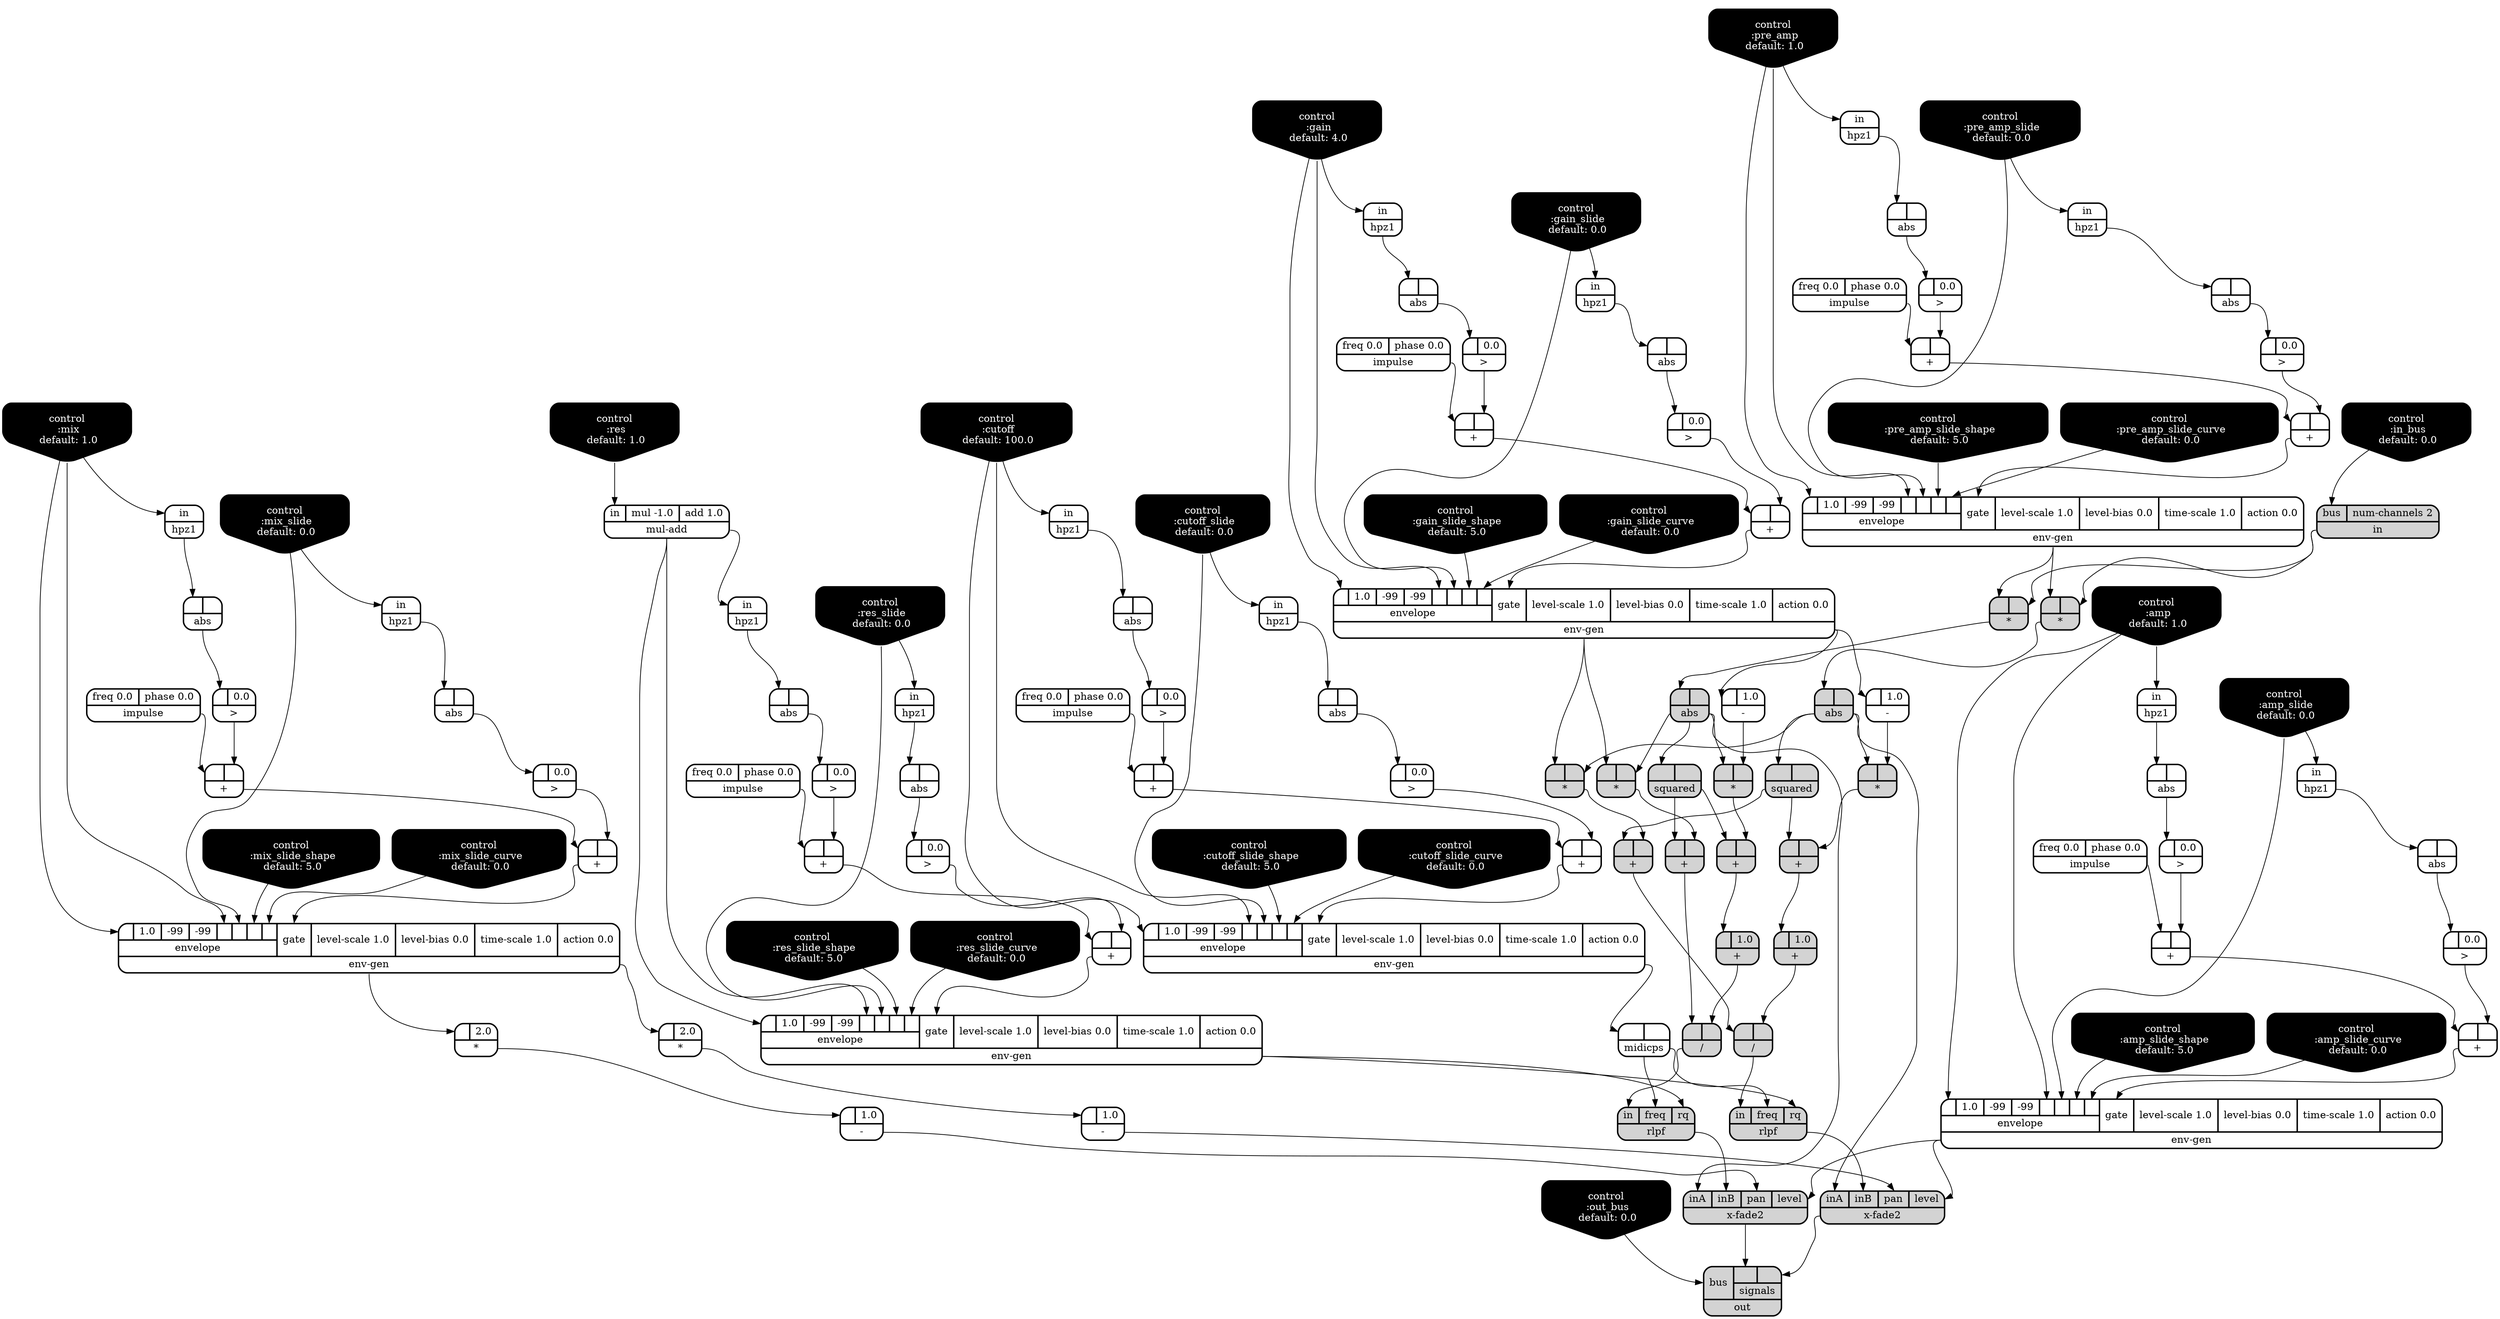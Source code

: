 digraph synthdef {
58 [label = "{{ <a> |<b> } |<__UG_NAME__>* }" style="filled, bold, rounded"  shape=record rankdir=LR];
62 [label = "{{ <a> |<b> } |<__UG_NAME__>* }" style="filled, bold, rounded"  shape=record rankdir=LR];
65 [label = "{{ <a> |<b> } |<__UG_NAME__>* }" style="filled, bold, rounded"  shape=record rankdir=LR];
67 [label = "{{ <a> |<b> } |<__UG_NAME__>* }" style="filled, bold, rounded"  shape=record rankdir=LR];
76 [label = "{{ <a> |<b> 2.0} |<__UG_NAME__>* }" style="bold, rounded" shape=record rankdir=LR];
84 [label = "{{ <a> |<b> } |<__UG_NAME__>* }" style="filled, bold, rounded"  shape=record rankdir=LR];
86 [label = "{{ <a> |<b> } |<__UG_NAME__>* }" style="filled, bold, rounded"  shape=record rankdir=LR];
110 [label = "{{ <a> |<b> 2.0} |<__UG_NAME__>* }" style="bold, rounded" shape=record rankdir=LR];
30 [label = "{{ <a> |<b> } |<__UG_NAME__>+ }" style="bold, rounded" shape=record rankdir=LR];
34 [label = "{{ <a> |<b> } |<__UG_NAME__>+ }" style="bold, rounded" shape=record rankdir=LR];
42 [label = "{{ <a> |<b> } |<__UG_NAME__>+ }" style="bold, rounded" shape=record rankdir=LR];
46 [label = "{{ <a> |<b> } |<__UG_NAME__>+ }" style="bold, rounded" shape=record rankdir=LR];
56 [label = "{{ <a> |<b> } |<__UG_NAME__>+ }" style="bold, rounded" shape=record rankdir=LR];
63 [label = "{{ <a> |<b> } |<__UG_NAME__>+ }" style="filled, bold, rounded"  shape=record rankdir=LR];
64 [label = "{{ <a> |<b> 1.0} |<__UG_NAME__>+ }" style="filled, bold, rounded"  shape=record rankdir=LR];
72 [label = "{{ <a> |<b> } |<__UG_NAME__>+ }" style="bold, rounded" shape=record rankdir=LR];
74 [label = "{{ <a> |<b> } |<__UG_NAME__>+ }" style="bold, rounded" shape=record rankdir=LR];
81 [label = "{{ <a> |<b> } |<__UG_NAME__>+ }" style="bold, rounded" shape=record rankdir=LR];
85 [label = "{{ <a> |<b> } |<__UG_NAME__>+ }" style="filled, bold, rounded"  shape=record rankdir=LR];
87 [label = "{{ <a> |<b> } |<__UG_NAME__>+ }" style="filled, bold, rounded"  shape=record rankdir=LR];
92 [label = "{{ <a> |<b> } |<__UG_NAME__>+ }" style="bold, rounded" shape=record rankdir=LR];
95 [label = "{{ <a> |<b> } |<__UG_NAME__>+ }" style="bold, rounded" shape=record rankdir=LR];
103 [label = "{{ <a> |<b> } |<__UG_NAME__>+ }" style="bold, rounded" shape=record rankdir=LR];
107 [label = "{{ <a> |<b> } |<__UG_NAME__>+ }" style="bold, rounded" shape=record rankdir=LR];
111 [label = "{{ <a> |<b> } |<__UG_NAME__>+ }" style="filled, bold, rounded"  shape=record rankdir=LR];
112 [label = "{{ <a> |<b> 1.0} |<__UG_NAME__>+ }" style="filled, bold, rounded"  shape=record rankdir=LR];
61 [label = "{{ <a> |<b> 1.0} |<__UG_NAME__>- }" style="bold, rounded" shape=record rankdir=LR];
83 [label = "{{ <a> |<b> 1.0} |<__UG_NAME__>- }" style="bold, rounded" shape=record rankdir=LR];
98 [label = "{{ <a> |<b> 1.0} |<__UG_NAME__>- }" style="bold, rounded" shape=record rankdir=LR];
114 [label = "{{ <a> |<b> 1.0} |<__UG_NAME__>- }" style="bold, rounded" shape=record rankdir=LR];
88 [label = "{{ <a> |<b> } |<__UG_NAME__>/ }" style="filled, bold, rounded"  shape=record rankdir=LR];
113 [label = "{{ <a> |<b> } |<__UG_NAME__>/ }" style="filled, bold, rounded"  shape=record rankdir=LR];
29 [label = "{{ <a> |<b> 0.0} |<__UG_NAME__>\> }" style="bold, rounded" shape=record rankdir=LR];
33 [label = "{{ <a> |<b> 0.0} |<__UG_NAME__>\> }" style="bold, rounded" shape=record rankdir=LR];
41 [label = "{{ <a> |<b> 0.0} |<__UG_NAME__>\> }" style="bold, rounded" shape=record rankdir=LR];
45 [label = "{{ <a> |<b> 0.0} |<__UG_NAME__>\> }" style="bold, rounded" shape=record rankdir=LR];
50 [label = "{{ <a> |<b> 0.0} |<__UG_NAME__>\> }" style="bold, rounded" shape=record rankdir=LR];
55 [label = "{{ <a> |<b> 0.0} |<__UG_NAME__>\> }" style="bold, rounded" shape=record rankdir=LR];
71 [label = "{{ <a> |<b> 0.0} |<__UG_NAME__>\> }" style="bold, rounded" shape=record rankdir=LR];
73 [label = "{{ <a> |<b> 0.0} |<__UG_NAME__>\> }" style="bold, rounded" shape=record rankdir=LR];
80 [label = "{{ <a> |<b> 0.0} |<__UG_NAME__>\> }" style="bold, rounded" shape=record rankdir=LR];
91 [label = "{{ <a> |<b> 0.0} |<__UG_NAME__>\> }" style="bold, rounded" shape=record rankdir=LR];
102 [label = "{{ <a> |<b> 0.0} |<__UG_NAME__>\> }" style="bold, rounded" shape=record rankdir=LR];
106 [label = "{{ <a> |<b> 0.0} |<__UG_NAME__>\> }" style="bold, rounded" shape=record rankdir=LR];
28 [label = "{{ <a> |<b> } |<__UG_NAME__>abs }" style="bold, rounded" shape=record rankdir=LR];
32 [label = "{{ <a> |<b> } |<__UG_NAME__>abs }" style="bold, rounded" shape=record rankdir=LR];
37 [label = "{{ <a> |<b> } |<__UG_NAME__>abs }" style="bold, rounded" shape=record rankdir=LR];
40 [label = "{{ <a> |<b> } |<__UG_NAME__>abs }" style="bold, rounded" shape=record rankdir=LR];
44 [label = "{{ <a> |<b> } |<__UG_NAME__>abs }" style="bold, rounded" shape=record rankdir=LR];
49 [label = "{{ <a> |<b> } |<__UG_NAME__>abs }" style="bold, rounded" shape=record rankdir=LR];
54 [label = "{{ <a> |<b> } |<__UG_NAME__>abs }" style="bold, rounded" shape=record rankdir=LR];
59 [label = "{{ <a> |<b> } |<__UG_NAME__>abs }" style="filled, bold, rounded"  shape=record rankdir=LR];
66 [label = "{{ <a> |<b> } |<__UG_NAME__>abs }" style="filled, bold, rounded"  shape=record rankdir=LR];
70 [label = "{{ <a> |<b> } |<__UG_NAME__>abs }" style="bold, rounded" shape=record rankdir=LR];
79 [label = "{{ <a> |<b> } |<__UG_NAME__>abs }" style="bold, rounded" shape=record rankdir=LR];
90 [label = "{{ <a> |<b> } |<__UG_NAME__>abs }" style="bold, rounded" shape=record rankdir=LR];
101 [label = "{{ <a> |<b> } |<__UG_NAME__>abs }" style="bold, rounded" shape=record rankdir=LR];
105 [label = "{{ <a> |<b> } |<__UG_NAME__>abs }" style="bold, rounded" shape=record rankdir=LR];
0 [label = "control
 :amp
 default: 1.0" shape=invhouse style="rounded, filled, bold" fillcolor=black fontcolor=white ]; 
1 [label = "control
 :amp_slide
 default: 0.0" shape=invhouse style="rounded, filled, bold" fillcolor=black fontcolor=white ]; 
2 [label = "control
 :amp_slide_shape
 default: 5.0" shape=invhouse style="rounded, filled, bold" fillcolor=black fontcolor=white ]; 
3 [label = "control
 :amp_slide_curve
 default: 0.0" shape=invhouse style="rounded, filled, bold" fillcolor=black fontcolor=white ]; 
4 [label = "control
 :mix
 default: 1.0" shape=invhouse style="rounded, filled, bold" fillcolor=black fontcolor=white ]; 
5 [label = "control
 :mix_slide
 default: 0.0" shape=invhouse style="rounded, filled, bold" fillcolor=black fontcolor=white ]; 
6 [label = "control
 :mix_slide_shape
 default: 5.0" shape=invhouse style="rounded, filled, bold" fillcolor=black fontcolor=white ]; 
7 [label = "control
 :mix_slide_curve
 default: 0.0" shape=invhouse style="rounded, filled, bold" fillcolor=black fontcolor=white ]; 
8 [label = "control
 :pre_amp
 default: 1.0" shape=invhouse style="rounded, filled, bold" fillcolor=black fontcolor=white ]; 
9 [label = "control
 :pre_amp_slide
 default: 0.0" shape=invhouse style="rounded, filled, bold" fillcolor=black fontcolor=white ]; 
10 [label = "control
 :pre_amp_slide_shape
 default: 5.0" shape=invhouse style="rounded, filled, bold" fillcolor=black fontcolor=white ]; 
11 [label = "control
 :pre_amp_slide_curve
 default: 0.0" shape=invhouse style="rounded, filled, bold" fillcolor=black fontcolor=white ]; 
12 [label = "control
 :gain
 default: 4.0" shape=invhouse style="rounded, filled, bold" fillcolor=black fontcolor=white ]; 
13 [label = "control
 :gain_slide
 default: 0.0" shape=invhouse style="rounded, filled, bold" fillcolor=black fontcolor=white ]; 
14 [label = "control
 :gain_slide_shape
 default: 5.0" shape=invhouse style="rounded, filled, bold" fillcolor=black fontcolor=white ]; 
15 [label = "control
 :gain_slide_curve
 default: 0.0" shape=invhouse style="rounded, filled, bold" fillcolor=black fontcolor=white ]; 
16 [label = "control
 :cutoff
 default: 100.0" shape=invhouse style="rounded, filled, bold" fillcolor=black fontcolor=white ]; 
17 [label = "control
 :cutoff_slide
 default: 0.0" shape=invhouse style="rounded, filled, bold" fillcolor=black fontcolor=white ]; 
18 [label = "control
 :cutoff_slide_shape
 default: 5.0" shape=invhouse style="rounded, filled, bold" fillcolor=black fontcolor=white ]; 
19 [label = "control
 :cutoff_slide_curve
 default: 0.0" shape=invhouse style="rounded, filled, bold" fillcolor=black fontcolor=white ]; 
20 [label = "control
 :res
 default: 1.0" shape=invhouse style="rounded, filled, bold" fillcolor=black fontcolor=white ]; 
21 [label = "control
 :res_slide
 default: 0.0" shape=invhouse style="rounded, filled, bold" fillcolor=black fontcolor=white ]; 
22 [label = "control
 :res_slide_shape
 default: 5.0" shape=invhouse style="rounded, filled, bold" fillcolor=black fontcolor=white ]; 
23 [label = "control
 :res_slide_curve
 default: 0.0" shape=invhouse style="rounded, filled, bold" fillcolor=black fontcolor=white ]; 
24 [label = "control
 :in_bus
 default: 0.0" shape=invhouse style="rounded, filled, bold" fillcolor=black fontcolor=white ]; 
25 [label = "control
 :out_bus
 default: 0.0" shape=invhouse style="rounded, filled, bold" fillcolor=black fontcolor=white ]; 
35 [label = "{{ {{<envelope___control___0>|1.0|-99|-99|<envelope___control___4>|<envelope___control___5>|<envelope___control___6>|<envelope___control___7>}|envelope}|<gate> gate|<level____scale> level-scale 1.0|<level____bias> level-bias 0.0|<time____scale> time-scale 1.0|<action> action 0.0} |<__UG_NAME__>env-gen }" style="bold, rounded" shape=record rankdir=LR];
47 [label = "{{ {{<envelope___control___0>|1.0|-99|-99|<envelope___control___4>|<envelope___control___5>|<envelope___control___6>|<envelope___control___7>}|envelope}|<gate> gate|<level____scale> level-scale 1.0|<level____bias> level-bias 0.0|<time____scale> time-scale 1.0|<action> action 0.0} |<__UG_NAME__>env-gen }" style="bold, rounded" shape=record rankdir=LR];
75 [label = "{{ {{<envelope___control___0>|1.0|-99|-99|<envelope___control___4>|<envelope___control___5>|<envelope___control___6>|<envelope___control___7>}|envelope}|<gate> gate|<level____scale> level-scale 1.0|<level____bias> level-bias 0.0|<time____scale> time-scale 1.0|<action> action 0.0} |<__UG_NAME__>env-gen }" style="bold, rounded" shape=record rankdir=LR];
93 [label = "{{ {{<envelope___control___0>|1.0|-99|-99|<envelope___control___4>|<envelope___control___5>|<envelope___control___6>|<envelope___control___7>}|envelope}|<gate> gate|<level____scale> level-scale 1.0|<level____bias> level-bias 0.0|<time____scale> time-scale 1.0|<action> action 0.0} |<__UG_NAME__>env-gen }" style="bold, rounded" shape=record rankdir=LR];
96 [label = "{{ {{<envelope___mul____add___0>|1.0|-99|-99|<envelope___mul____add___4>|<envelope___control___5>|<envelope___control___6>|<envelope___control___7>}|envelope}|<gate> gate|<level____scale> level-scale 1.0|<level____bias> level-bias 0.0|<time____scale> time-scale 1.0|<action> action 0.0} |<__UG_NAME__>env-gen }" style="bold, rounded" shape=record rankdir=LR];
108 [label = "{{ {{<envelope___control___0>|1.0|-99|-99|<envelope___control___4>|<envelope___control___5>|<envelope___control___6>|<envelope___control___7>}|envelope}|<gate> gate|<level____scale> level-scale 1.0|<level____bias> level-bias 0.0|<time____scale> time-scale 1.0|<action> action 0.0} |<__UG_NAME__>env-gen }" style="bold, rounded" shape=record rankdir=LR];
26 [label = "{{ <in> in} |<__UG_NAME__>hpz1 }" style="bold, rounded" shape=record rankdir=LR];
31 [label = "{{ <in> in} |<__UG_NAME__>hpz1 }" style="bold, rounded" shape=record rankdir=LR];
36 [label = "{{ <in> in} |<__UG_NAME__>hpz1 }" style="bold, rounded" shape=record rankdir=LR];
39 [label = "{{ <in> in} |<__UG_NAME__>hpz1 }" style="bold, rounded" shape=record rankdir=LR];
43 [label = "{{ <in> in} |<__UG_NAME__>hpz1 }" style="bold, rounded" shape=record rankdir=LR];
48 [label = "{{ <in> in} |<__UG_NAME__>hpz1 }" style="bold, rounded" shape=record rankdir=LR];
53 [label = "{{ <in> in} |<__UG_NAME__>hpz1 }" style="bold, rounded" shape=record rankdir=LR];
69 [label = "{{ <in> in} |<__UG_NAME__>hpz1 }" style="bold, rounded" shape=record rankdir=LR];
78 [label = "{{ <in> in} |<__UG_NAME__>hpz1 }" style="bold, rounded" shape=record rankdir=LR];
89 [label = "{{ <in> in} |<__UG_NAME__>hpz1 }" style="bold, rounded" shape=record rankdir=LR];
100 [label = "{{ <in> in} |<__UG_NAME__>hpz1 }" style="bold, rounded" shape=record rankdir=LR];
104 [label = "{{ <in> in} |<__UG_NAME__>hpz1 }" style="bold, rounded" shape=record rankdir=LR];
27 [label = "{{ <freq> freq 0.0|<phase> phase 0.0} |<__UG_NAME__>impulse }" style="bold, rounded" shape=record rankdir=LR];
38 [label = "{{ <freq> freq 0.0|<phase> phase 0.0} |<__UG_NAME__>impulse }" style="bold, rounded" shape=record rankdir=LR];
52 [label = "{{ <freq> freq 0.0|<phase> phase 0.0} |<__UG_NAME__>impulse }" style="bold, rounded" shape=record rankdir=LR];
68 [label = "{{ <freq> freq 0.0|<phase> phase 0.0} |<__UG_NAME__>impulse }" style="bold, rounded" shape=record rankdir=LR];
77 [label = "{{ <freq> freq 0.0|<phase> phase 0.0} |<__UG_NAME__>impulse }" style="bold, rounded" shape=record rankdir=LR];
99 [label = "{{ <freq> freq 0.0|<phase> phase 0.0} |<__UG_NAME__>impulse }" style="bold, rounded" shape=record rankdir=LR];
57 [label = "{{ <bus> bus|<num____channels> num-channels 2} |<__UG_NAME__>in }" style="filled, bold, rounded"  shape=record rankdir=LR];
94 [label = "{{ <a> |<b> } |<__UG_NAME__>midicps }" style="bold, rounded" shape=record rankdir=LR];
51 [label = "{{ <in> in|<mul> mul -1.0|<add> add 1.0} |<__UG_NAME__>mul-add }" style="bold, rounded" shape=record rankdir=LR];
117 [label = "{{ <bus> bus|{{<signals___x____fade2___0>|<signals___x____fade2___1>}|signals}} |<__UG_NAME__>out }" style="filled, bold, rounded"  shape=record rankdir=LR];
97 [label = "{{ <in> in|<freq> freq|<rq> rq} |<__UG_NAME__>rlpf }" style="filled, bold, rounded"  shape=record rankdir=LR];
115 [label = "{{ <in> in|<freq> freq|<rq> rq} |<__UG_NAME__>rlpf }" style="filled, bold, rounded"  shape=record rankdir=LR];
60 [label = "{{ <a> |<b> } |<__UG_NAME__>squared }" style="filled, bold, rounded"  shape=record rankdir=LR];
82 [label = "{{ <a> |<b> } |<__UG_NAME__>squared }" style="filled, bold, rounded"  shape=record rankdir=LR];
109 [label = "{{ <ina> inA|<inb> inB|<pan> pan|<level> level} |<__UG_NAME__>x-fade2 }" style="filled, bold, rounded"  shape=record rankdir=LR];
116 [label = "{{ <ina> inA|<inb> inB|<pan> pan|<level> level} |<__UG_NAME__>x-fade2 }" style="filled, bold, rounded"  shape=record rankdir=LR];

57:__UG_NAME__ -> 58:b ;
47:__UG_NAME__ -> 58:a ;
61:__UG_NAME__ -> 62:b ;
59:__UG_NAME__ -> 62:a ;
57:__UG_NAME__ -> 65:b ;
47:__UG_NAME__ -> 65:a ;
66:__UG_NAME__ -> 67:b ;
35:__UG_NAME__ -> 67:a ;
75:__UG_NAME__ -> 76:a ;
83:__UG_NAME__ -> 84:b ;
66:__UG_NAME__ -> 84:a ;
59:__UG_NAME__ -> 86:b ;
35:__UG_NAME__ -> 86:a ;
75:__UG_NAME__ -> 110:a ;
29:__UG_NAME__ -> 30:b ;
27:__UG_NAME__ -> 30:a ;
33:__UG_NAME__ -> 34:b ;
30:__UG_NAME__ -> 34:a ;
41:__UG_NAME__ -> 42:b ;
38:__UG_NAME__ -> 42:a ;
45:__UG_NAME__ -> 46:b ;
42:__UG_NAME__ -> 46:a ;
55:__UG_NAME__ -> 56:b ;
52:__UG_NAME__ -> 56:a ;
62:__UG_NAME__ -> 63:b ;
60:__UG_NAME__ -> 63:a ;
63:__UG_NAME__ -> 64:a ;
71:__UG_NAME__ -> 72:b ;
68:__UG_NAME__ -> 72:a ;
73:__UG_NAME__ -> 74:b ;
72:__UG_NAME__ -> 74:a ;
80:__UG_NAME__ -> 81:b ;
77:__UG_NAME__ -> 81:a ;
84:__UG_NAME__ -> 85:b ;
82:__UG_NAME__ -> 85:a ;
86:__UG_NAME__ -> 87:b ;
60:__UG_NAME__ -> 87:a ;
91:__UG_NAME__ -> 92:b ;
56:__UG_NAME__ -> 92:a ;
50:__UG_NAME__ -> 95:b ;
81:__UG_NAME__ -> 95:a ;
102:__UG_NAME__ -> 103:b ;
99:__UG_NAME__ -> 103:a ;
106:__UG_NAME__ -> 107:b ;
103:__UG_NAME__ -> 107:a ;
67:__UG_NAME__ -> 111:b ;
82:__UG_NAME__ -> 111:a ;
85:__UG_NAME__ -> 112:a ;
35:__UG_NAME__ -> 61:a ;
35:__UG_NAME__ -> 83:a ;
76:__UG_NAME__ -> 98:a ;
110:__UG_NAME__ -> 114:a ;
64:__UG_NAME__ -> 88:b ;
87:__UG_NAME__ -> 88:a ;
112:__UG_NAME__ -> 113:b ;
111:__UG_NAME__ -> 113:a ;
28:__UG_NAME__ -> 29:a ;
32:__UG_NAME__ -> 33:a ;
40:__UG_NAME__ -> 41:a ;
44:__UG_NAME__ -> 45:a ;
49:__UG_NAME__ -> 50:a ;
54:__UG_NAME__ -> 55:a ;
70:__UG_NAME__ -> 71:a ;
37:__UG_NAME__ -> 73:a ;
79:__UG_NAME__ -> 80:a ;
90:__UG_NAME__ -> 91:a ;
101:__UG_NAME__ -> 102:a ;
105:__UG_NAME__ -> 106:a ;
26:__UG_NAME__ -> 28:a ;
31:__UG_NAME__ -> 32:a ;
36:__UG_NAME__ -> 37:a ;
39:__UG_NAME__ -> 40:a ;
43:__UG_NAME__ -> 44:a ;
48:__UG_NAME__ -> 49:a ;
53:__UG_NAME__ -> 54:a ;
58:__UG_NAME__ -> 59:a ;
65:__UG_NAME__ -> 66:a ;
69:__UG_NAME__ -> 70:a ;
78:__UG_NAME__ -> 79:a ;
89:__UG_NAME__ -> 90:a ;
100:__UG_NAME__ -> 101:a ;
104:__UG_NAME__ -> 105:a ;
34:__UG_NAME__ -> 35:gate ;
12:__UG_NAME__ -> 35:envelope___control___0 ;
12:__UG_NAME__ -> 35:envelope___control___4 ;
13:__UG_NAME__ -> 35:envelope___control___5 ;
14:__UG_NAME__ -> 35:envelope___control___6 ;
15:__UG_NAME__ -> 35:envelope___control___7 ;
46:__UG_NAME__ -> 47:gate ;
8:__UG_NAME__ -> 47:envelope___control___0 ;
8:__UG_NAME__ -> 47:envelope___control___4 ;
9:__UG_NAME__ -> 47:envelope___control___5 ;
10:__UG_NAME__ -> 47:envelope___control___6 ;
11:__UG_NAME__ -> 47:envelope___control___7 ;
74:__UG_NAME__ -> 75:gate ;
4:__UG_NAME__ -> 75:envelope___control___0 ;
4:__UG_NAME__ -> 75:envelope___control___4 ;
5:__UG_NAME__ -> 75:envelope___control___5 ;
6:__UG_NAME__ -> 75:envelope___control___6 ;
7:__UG_NAME__ -> 75:envelope___control___7 ;
92:__UG_NAME__ -> 93:gate ;
16:__UG_NAME__ -> 93:envelope___control___0 ;
16:__UG_NAME__ -> 93:envelope___control___4 ;
17:__UG_NAME__ -> 93:envelope___control___5 ;
18:__UG_NAME__ -> 93:envelope___control___6 ;
19:__UG_NAME__ -> 93:envelope___control___7 ;
95:__UG_NAME__ -> 96:gate ;
51:__UG_NAME__ -> 96:envelope___mul____add___0 ;
51:__UG_NAME__ -> 96:envelope___mul____add___4 ;
21:__UG_NAME__ -> 96:envelope___control___5 ;
22:__UG_NAME__ -> 96:envelope___control___6 ;
23:__UG_NAME__ -> 96:envelope___control___7 ;
107:__UG_NAME__ -> 108:gate ;
0:__UG_NAME__ -> 108:envelope___control___0 ;
0:__UG_NAME__ -> 108:envelope___control___4 ;
1:__UG_NAME__ -> 108:envelope___control___5 ;
2:__UG_NAME__ -> 108:envelope___control___6 ;
3:__UG_NAME__ -> 108:envelope___control___7 ;
12:__UG_NAME__ -> 26:in ;
13:__UG_NAME__ -> 31:in ;
5:__UG_NAME__ -> 36:in ;
8:__UG_NAME__ -> 39:in ;
9:__UG_NAME__ -> 43:in ;
21:__UG_NAME__ -> 48:in ;
16:__UG_NAME__ -> 53:in ;
4:__UG_NAME__ -> 69:in ;
51:__UG_NAME__ -> 78:in ;
17:__UG_NAME__ -> 89:in ;
0:__UG_NAME__ -> 100:in ;
1:__UG_NAME__ -> 104:in ;
24:__UG_NAME__ -> 57:bus ;
93:__UG_NAME__ -> 94:a ;
20:__UG_NAME__ -> 51:in ;
109:__UG_NAME__ -> 117:signals___x____fade2___0 ;
116:__UG_NAME__ -> 117:signals___x____fade2___1 ;
25:__UG_NAME__ -> 117:bus ;
96:__UG_NAME__ -> 97:rq ;
94:__UG_NAME__ -> 97:freq ;
88:__UG_NAME__ -> 97:in ;
96:__UG_NAME__ -> 115:rq ;
94:__UG_NAME__ -> 115:freq ;
113:__UG_NAME__ -> 115:in ;
59:__UG_NAME__ -> 60:a ;
66:__UG_NAME__ -> 82:a ;
108:__UG_NAME__ -> 109:level ;
98:__UG_NAME__ -> 109:pan ;
97:__UG_NAME__ -> 109:inb ;
59:__UG_NAME__ -> 109:ina ;
108:__UG_NAME__ -> 116:level ;
114:__UG_NAME__ -> 116:pan ;
115:__UG_NAME__ -> 116:inb ;
66:__UG_NAME__ -> 116:ina ;

}